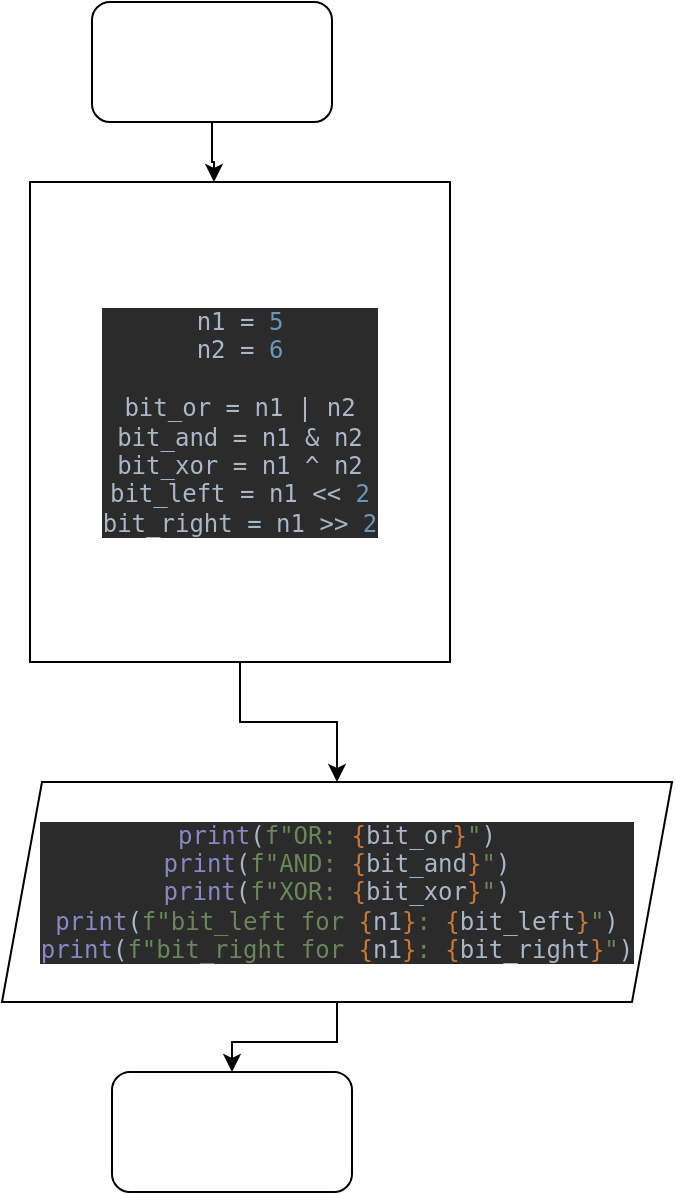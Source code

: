 <mxfile version="14.9.0" type="device"><diagram id="zLZ2E2YUX5MFfdJ09wJC" name="Page-1"><mxGraphModel dx="1422" dy="705" grid="1" gridSize="10" guides="1" tooltips="1" connect="1" arrows="1" fold="1" page="1" pageScale="1" pageWidth="827" pageHeight="1169" math="0" shadow="0"><root><mxCell id="0"/><mxCell id="1" parent="0"/><mxCell id="sR86TT5ho1deytPhVZbs-8" style="edgeStyle=orthogonalEdgeStyle;rounded=0;orthogonalLoop=1;jettySize=auto;html=1;entryX=0.438;entryY=0;entryDx=0;entryDy=0;entryPerimeter=0;" edge="1" parent="1" source="sR86TT5ho1deytPhVZbs-3" target="sR86TT5ho1deytPhVZbs-5"><mxGeometry relative="1" as="geometry"/></mxCell><mxCell id="sR86TT5ho1deytPhVZbs-3" value="" style="rounded=1;whiteSpace=wrap;html=1;" vertex="1" parent="1"><mxGeometry x="340" y="20" width="120" height="60" as="geometry"/></mxCell><mxCell id="sR86TT5ho1deytPhVZbs-4" value="" style="rounded=1;whiteSpace=wrap;html=1;" vertex="1" parent="1"><mxGeometry x="350" y="555" width="120" height="60" as="geometry"/></mxCell><mxCell id="sR86TT5ho1deytPhVZbs-13" style="edgeStyle=orthogonalEdgeStyle;rounded=0;orthogonalLoop=1;jettySize=auto;html=1;entryX=0.5;entryY=0;entryDx=0;entryDy=0;" edge="1" parent="1" source="sR86TT5ho1deytPhVZbs-5" target="sR86TT5ho1deytPhVZbs-7"><mxGeometry relative="1" as="geometry"/></mxCell><mxCell id="sR86TT5ho1deytPhVZbs-5" value="&lt;pre style=&quot;background-color: #2b2b2b ; color: #a9b7c6 ; font-family: &amp;#34;jetbrains mono&amp;#34; , monospace ; font-size: 9 8pt&quot;&gt;n1 = &lt;span style=&quot;color: #6897bb&quot;&gt;5&lt;br&gt;&lt;/span&gt;n2 = &lt;span style=&quot;color: #6897bb&quot;&gt;6&lt;br&gt;&lt;/span&gt;&lt;span style=&quot;color: #6897bb&quot;&gt;&lt;br&gt;&lt;/span&gt;bit_or = n1 | n2&lt;br&gt;bit_and = n1 &amp;amp; n2&lt;br&gt;bit_xor = n1 ^ n2&lt;br&gt;bit_left = n1 &amp;lt;&amp;lt; &lt;span style=&quot;color: #6897bb&quot;&gt;2&lt;br&gt;&lt;/span&gt;bit_right = n1 &amp;gt;&amp;gt; &lt;span style=&quot;color: #6897bb&quot;&gt;2&lt;/span&gt;&lt;/pre&gt;" style="rounded=0;whiteSpace=wrap;html=1;" vertex="1" parent="1"><mxGeometry x="309" y="110" width="210" height="240" as="geometry"/></mxCell><mxCell id="sR86TT5ho1deytPhVZbs-11" style="edgeStyle=orthogonalEdgeStyle;rounded=0;orthogonalLoop=1;jettySize=auto;html=1;entryX=0.5;entryY=0;entryDx=0;entryDy=0;" edge="1" parent="1" source="sR86TT5ho1deytPhVZbs-7" target="sR86TT5ho1deytPhVZbs-4"><mxGeometry relative="1" as="geometry"/></mxCell><mxCell id="sR86TT5ho1deytPhVZbs-7" value="&lt;pre style=&quot;background-color: #2b2b2b ; color: #a9b7c6 ; font-family: &amp;#34;jetbrains mono&amp;#34; , monospace ; font-size: 9 8pt&quot;&gt;&lt;span style=&quot;color: #8888c6&quot;&gt;print&lt;/span&gt;(&lt;span style=&quot;color: #6a8759&quot;&gt;f&quot;OR: &lt;/span&gt;&lt;span style=&quot;color: #cc7832&quot;&gt;{&lt;/span&gt;bit_or&lt;span style=&quot;color: #cc7832&quot;&gt;}&lt;/span&gt;&lt;span style=&quot;color: #6a8759&quot;&gt;&quot;&lt;/span&gt;)&lt;br&gt;&lt;span style=&quot;color: #8888c6&quot;&gt;print&lt;/span&gt;(&lt;span style=&quot;color: #6a8759&quot;&gt;f&quot;AND: &lt;/span&gt;&lt;span style=&quot;color: #cc7832&quot;&gt;{&lt;/span&gt;bit_and&lt;span style=&quot;color: #cc7832&quot;&gt;}&lt;/span&gt;&lt;span style=&quot;color: #6a8759&quot;&gt;&quot;&lt;/span&gt;)&lt;br&gt;&lt;span style=&quot;color: #8888c6&quot;&gt;print&lt;/span&gt;(&lt;span style=&quot;color: #6a8759&quot;&gt;f&quot;XOR: &lt;/span&gt;&lt;span style=&quot;color: #cc7832&quot;&gt;{&lt;/span&gt;bit_xor&lt;span style=&quot;color: #cc7832&quot;&gt;}&lt;/span&gt;&lt;span style=&quot;color: #6a8759&quot;&gt;&quot;&lt;/span&gt;)&lt;br&gt;&lt;span style=&quot;color: #8888c6&quot;&gt;print&lt;/span&gt;(&lt;span style=&quot;color: #6a8759&quot;&gt;f&quot;bit_left for &lt;/span&gt;&lt;span style=&quot;color: #cc7832&quot;&gt;{&lt;/span&gt;n1&lt;span style=&quot;color: #cc7832&quot;&gt;}&lt;/span&gt;&lt;span style=&quot;color: #6a8759&quot;&gt;: &lt;/span&gt;&lt;span style=&quot;color: #cc7832&quot;&gt;{&lt;/span&gt;bit_left&lt;span style=&quot;color: #cc7832&quot;&gt;}&lt;/span&gt;&lt;span style=&quot;color: #6a8759&quot;&gt;&quot;&lt;/span&gt;)&lt;br&gt;&lt;span style=&quot;color: #8888c6&quot;&gt;print&lt;/span&gt;(&lt;span style=&quot;color: #6a8759&quot;&gt;f&quot;bit_right for &lt;/span&gt;&lt;span style=&quot;color: #cc7832&quot;&gt;{&lt;/span&gt;n1&lt;span style=&quot;color: #cc7832&quot;&gt;}&lt;/span&gt;&lt;span style=&quot;color: #6a8759&quot;&gt;: &lt;/span&gt;&lt;span style=&quot;color: #cc7832&quot;&gt;{&lt;/span&gt;bit_right&lt;span style=&quot;color: #cc7832&quot;&gt;}&lt;/span&gt;&lt;span style=&quot;color: #6a8759&quot;&gt;&quot;&lt;/span&gt;)&lt;/pre&gt;" style="shape=parallelogram;perimeter=parallelogramPerimeter;whiteSpace=wrap;html=1;fixedSize=1;" vertex="1" parent="1"><mxGeometry x="295" y="410" width="335" height="110" as="geometry"/></mxCell></root></mxGraphModel></diagram></mxfile>